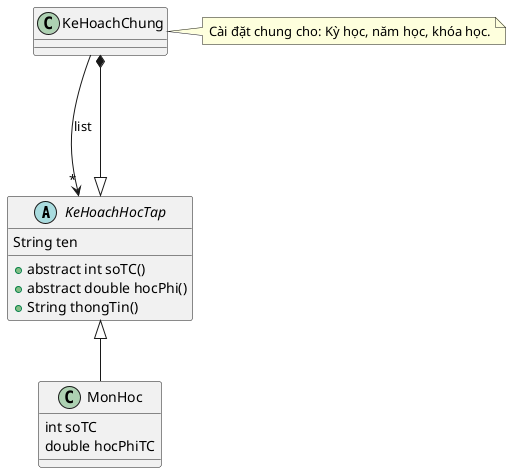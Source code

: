 @startuml
'https://plantuml.com/class-diagram

abstract class KeHoachHocTap
{
    String ten

    + abstract int soTC()
    + abstract double hocPhi()
    + String thongTin()
}

KeHoachHocTap <|-- MonHoc

KeHoachHocTap <|--* KeHoachChung

KeHoachChung ---> "*" KeHoachHocTap : list

note right of KeHoachChung
    Cài đặt chung cho: Kỳ học, năm học, khóa học.
end note

class MonHoc
{
    int soTC
    double hocPhiTC
}

@enduml